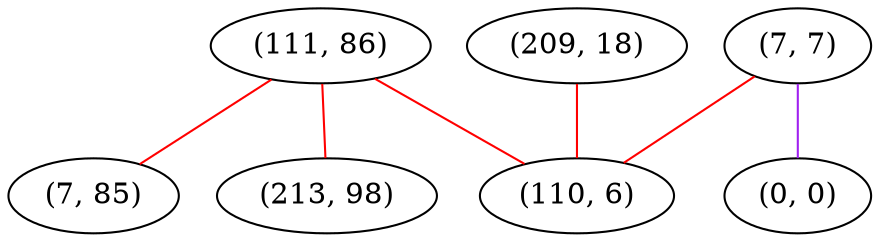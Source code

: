 graph "" {
"(209, 18)";
"(111, 86)";
"(7, 85)";
"(213, 98)";
"(7, 7)";
"(110, 6)";
"(0, 0)";
"(209, 18)" -- "(110, 6)"  [color=red, key=0, weight=1];
"(111, 86)" -- "(7, 85)"  [color=red, key=0, weight=1];
"(111, 86)" -- "(213, 98)"  [color=red, key=0, weight=1];
"(111, 86)" -- "(110, 6)"  [color=red, key=0, weight=1];
"(7, 7)" -- "(0, 0)"  [color=purple, key=0, weight=4];
"(7, 7)" -- "(110, 6)"  [color=red, key=0, weight=1];
}
